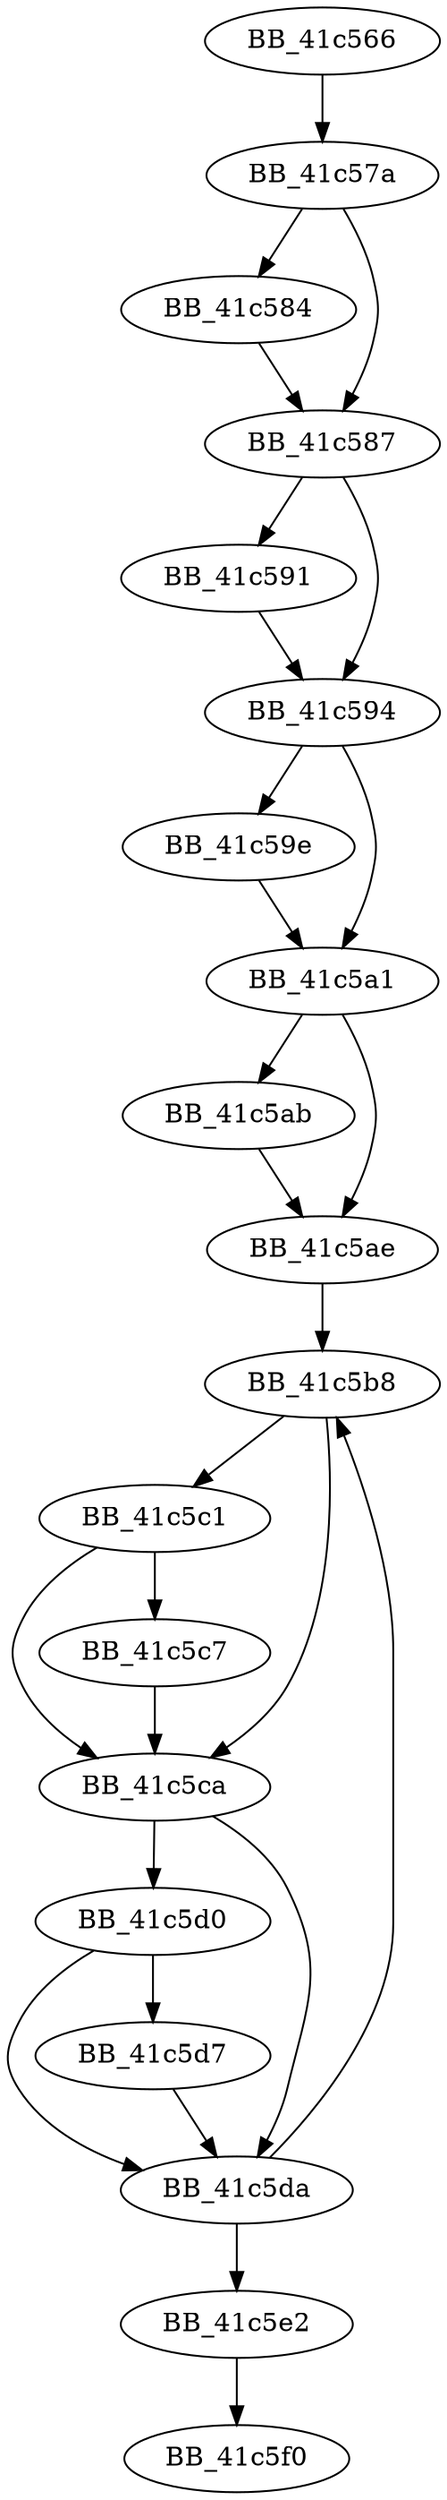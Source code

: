 DiGraph ___addlocaleref{
BB_41c566->BB_41c57a
BB_41c57a->BB_41c584
BB_41c57a->BB_41c587
BB_41c584->BB_41c587
BB_41c587->BB_41c591
BB_41c587->BB_41c594
BB_41c591->BB_41c594
BB_41c594->BB_41c59e
BB_41c594->BB_41c5a1
BB_41c59e->BB_41c5a1
BB_41c5a1->BB_41c5ab
BB_41c5a1->BB_41c5ae
BB_41c5ab->BB_41c5ae
BB_41c5ae->BB_41c5b8
BB_41c5b8->BB_41c5c1
BB_41c5b8->BB_41c5ca
BB_41c5c1->BB_41c5c7
BB_41c5c1->BB_41c5ca
BB_41c5c7->BB_41c5ca
BB_41c5ca->BB_41c5d0
BB_41c5ca->BB_41c5da
BB_41c5d0->BB_41c5d7
BB_41c5d0->BB_41c5da
BB_41c5d7->BB_41c5da
BB_41c5da->BB_41c5b8
BB_41c5da->BB_41c5e2
BB_41c5e2->BB_41c5f0
}
